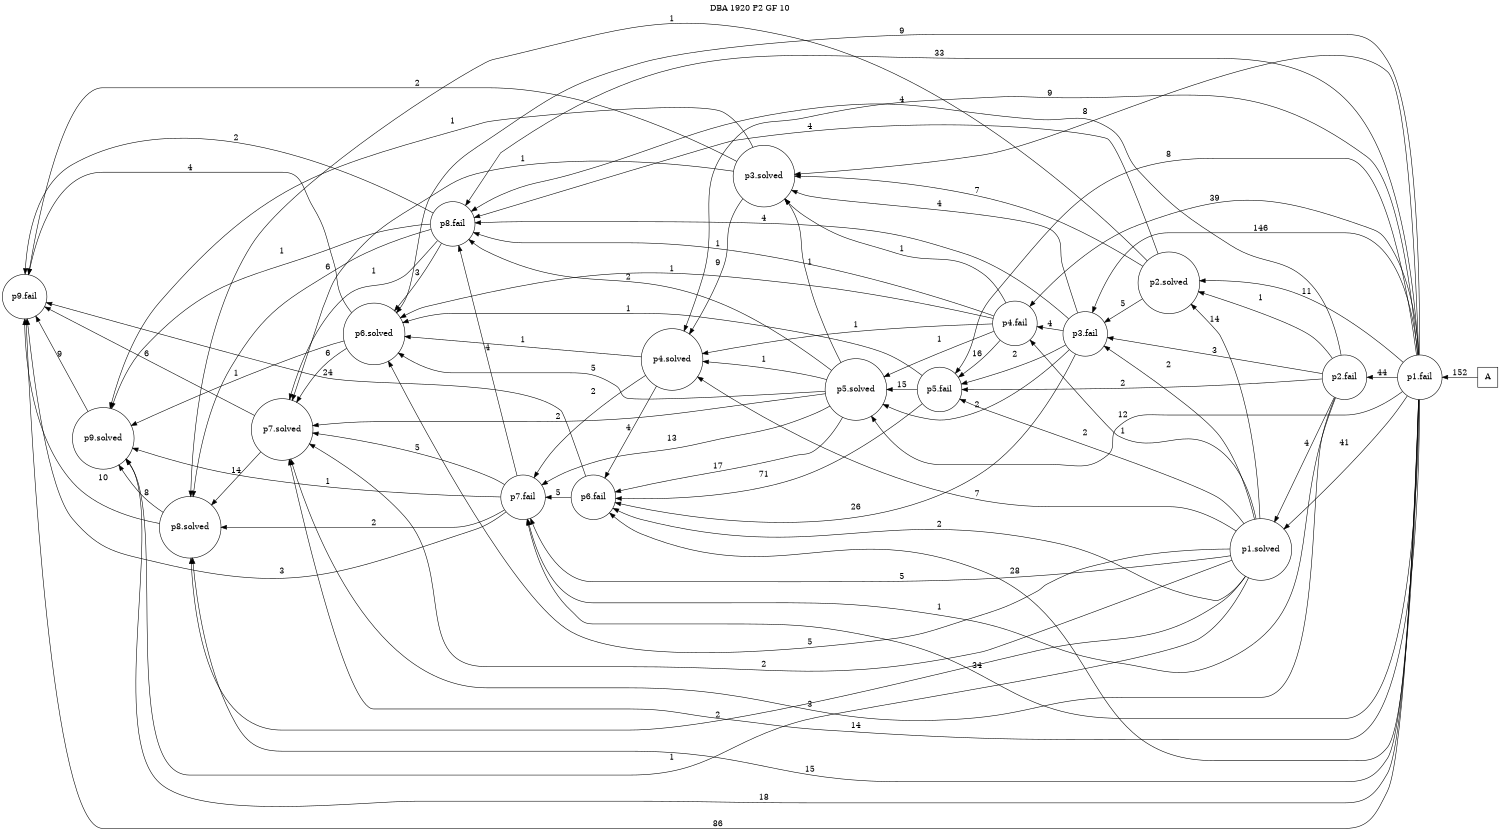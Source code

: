 digraph DBA_1920_P2_GF_10 {
labelloc="tl"
label= " DBA 1920 P2 GF 10 "
rankdir="RL";
graph [ size=" 10 , 10 !"]

"A" [shape="square" label="A"]
"p1.fail" [shape="circle" label="p1.fail"]
"p4.fail" [shape="circle" label="p4.fail"]
"p2.fail" [shape="circle" label="p2.fail"]
"p5.fail" [shape="circle" label="p5.fail"]
"p3.fail" [shape="circle" label="p3.fail"]
"p1.solved" [shape="circle" label="p1.solved"]
"p2.solved" [shape="circle" label="p2.solved"]
"p5.solved" [shape="circle" label="p5.solved"]
"p3.solved" [shape="circle" label="p3.solved"]
"p4.solved" [shape="circle" label="p4.solved"]
"p6.fail" [shape="circle" label="p6.fail"]
"p7.fail" [shape="circle" label="p7.fail"]
"p8.fail" [shape="circle" label="p8.fail"]
"p9.fail" [shape="circle" label="p9.fail"]
"p6.solved" [shape="circle" label="p6.solved"]
"p7.solved" [shape="circle" label="p7.solved"]
"p8.solved" [shape="circle" label="p8.solved"]
"p9.solved" [shape="circle" label="p9.solved"]
"A" -> "p1.fail" [ label=152]
"p1.fail" -> "p4.fail" [ label=39]
"p1.fail" -> "p2.fail" [ label=44]
"p1.fail" -> "p5.fail" [ label=8]
"p1.fail" -> "p3.fail" [ label=146]
"p1.fail" -> "p1.solved" [ label=41]
"p1.fail" -> "p2.solved" [ label=11]
"p1.fail" -> "p5.solved" [ label=12]
"p1.fail" -> "p3.solved" [ label=8]
"p1.fail" -> "p4.solved" [ label=9]
"p1.fail" -> "p6.fail" [ label=28]
"p1.fail" -> "p7.fail" [ label=34]
"p1.fail" -> "p8.fail" [ label=33]
"p1.fail" -> "p9.fail" [ label=86]
"p1.fail" -> "p6.solved" [ label=9]
"p1.fail" -> "p7.solved" [ label=14]
"p1.fail" -> "p8.solved" [ label=15]
"p1.fail" -> "p9.solved" [ label=18]
"p4.fail" -> "p5.fail" [ label=16]
"p4.fail" -> "p5.solved" [ label=1]
"p4.fail" -> "p3.solved" [ label=1]
"p4.fail" -> "p4.solved" [ label=1]
"p4.fail" -> "p8.fail" [ label=1]
"p4.fail" -> "p6.solved" [ label=1]
"p2.fail" -> "p5.fail" [ label=2]
"p2.fail" -> "p3.fail" [ label=3]
"p2.fail" -> "p1.solved" [ label=4]
"p2.fail" -> "p2.solved" [ label=1]
"p2.fail" -> "p7.fail" [ label=1]
"p2.fail" -> "p8.fail" [ label=4]
"p2.fail" -> "p7.solved" [ label=3]
"p5.fail" -> "p5.solved" [ label=15]
"p5.fail" -> "p6.fail" [ label=71]
"p5.fail" -> "p6.solved" [ label=1]
"p3.fail" -> "p4.fail" [ label=4]
"p3.fail" -> "p5.fail" [ label=2]
"p3.fail" -> "p5.solved" [ label=2]
"p3.fail" -> "p3.solved" [ label=4]
"p3.fail" -> "p6.fail" [ label=26]
"p3.fail" -> "p8.fail" [ label=4]
"p1.solved" -> "p4.fail" [ label=1]
"p1.solved" -> "p5.fail" [ label=2]
"p1.solved" -> "p3.fail" [ label=2]
"p1.solved" -> "p2.solved" [ label=14]
"p1.solved" -> "p4.solved" [ label=7]
"p1.solved" -> "p6.fail" [ label=2]
"p1.solved" -> "p7.fail" [ label=5]
"p1.solved" -> "p6.solved" [ label=5]
"p1.solved" -> "p7.solved" [ label=2]
"p1.solved" -> "p8.solved" [ label=2]
"p1.solved" -> "p9.solved" [ label=1]
"p2.solved" -> "p3.fail" [ label=5]
"p2.solved" -> "p3.solved" [ label=7]
"p2.solved" -> "p8.fail" [ label=4]
"p2.solved" -> "p8.solved" [ label=1]
"p5.solved" -> "p3.solved" [ label=1]
"p5.solved" -> "p4.solved" [ label=1]
"p5.solved" -> "p6.fail" [ label=17]
"p5.solved" -> "p7.fail" [ label=13]
"p5.solved" -> "p8.fail" [ label=2]
"p5.solved" -> "p6.solved" [ label=5]
"p5.solved" -> "p7.solved" [ label=2]
"p3.solved" -> "p4.solved" [ label=9]
"p3.solved" -> "p9.fail" [ label=2]
"p3.solved" -> "p7.solved" [ label=1]
"p3.solved" -> "p9.solved" [ label=1]
"p4.solved" -> "p6.fail" [ label=4]
"p4.solved" -> "p7.fail" [ label=2]
"p4.solved" -> "p6.solved" [ label=1]
"p6.fail" -> "p7.fail" [ label=5]
"p6.fail" -> "p9.fail" [ label=24]
"p7.fail" -> "p8.fail" [ label=4]
"p7.fail" -> "p9.fail" [ label=3]
"p7.fail" -> "p7.solved" [ label=5]
"p7.fail" -> "p8.solved" [ label=2]
"p7.fail" -> "p9.solved" [ label=1]
"p8.fail" -> "p9.fail" [ label=2]
"p8.fail" -> "p6.solved" [ label=3]
"p8.fail" -> "p7.solved" [ label=1]
"p8.fail" -> "p8.solved" [ label=6]
"p8.fail" -> "p9.solved" [ label=1]
"p6.solved" -> "p9.fail" [ label=4]
"p6.solved" -> "p7.solved" [ label=6]
"p6.solved" -> "p9.solved" [ label=1]
"p7.solved" -> "p9.fail" [ label=6]
"p7.solved" -> "p8.solved" [ label=14]
"p8.solved" -> "p9.fail" [ label=10]
"p8.solved" -> "p9.solved" [ label=8]
"p9.solved" -> "p9.fail" [ label=9]
}
